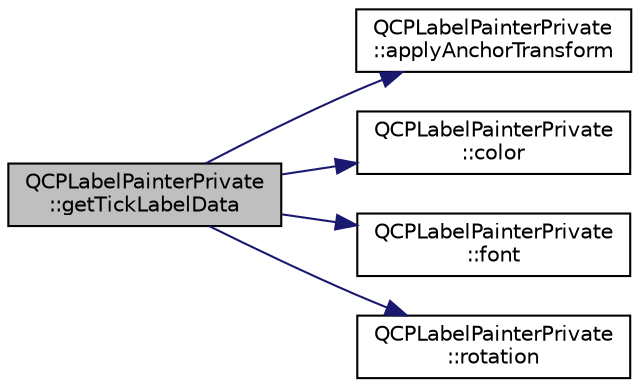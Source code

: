 digraph "QCPLabelPainterPrivate::getTickLabelData"
{
 // LATEX_PDF_SIZE
  edge [fontname="Helvetica",fontsize="10",labelfontname="Helvetica",labelfontsize="10"];
  node [fontname="Helvetica",fontsize="10",shape=record];
  rankdir="LR";
  Node1 [label="QCPLabelPainterPrivate\l::getTickLabelData",height=0.2,width=0.4,color="black", fillcolor="grey75", style="filled", fontcolor="black",tooltip=" "];
  Node1 -> Node2 [color="midnightblue",fontsize="10",style="solid",fontname="Helvetica"];
  Node2 [label="QCPLabelPainterPrivate\l::applyAnchorTransform",height=0.2,width=0.4,color="black", fillcolor="white", style="filled",URL="$classQCPLabelPainterPrivate.html#ad4ef56482abdb53c80af35344556cb43",tooltip=" "];
  Node1 -> Node3 [color="midnightblue",fontsize="10",style="solid",fontname="Helvetica"];
  Node3 [label="QCPLabelPainterPrivate\l::color",height=0.2,width=0.4,color="black", fillcolor="white", style="filled",URL="$classQCPLabelPainterPrivate.html#a2ec0bb5acdfbf0cc415a04b516596598",tooltip=" "];
  Node1 -> Node4 [color="midnightblue",fontsize="10",style="solid",fontname="Helvetica"];
  Node4 [label="QCPLabelPainterPrivate\l::font",height=0.2,width=0.4,color="black", fillcolor="white", style="filled",URL="$classQCPLabelPainterPrivate.html#aaf5c2671c285fa3f8c0491ea712fd98e",tooltip=" "];
  Node1 -> Node5 [color="midnightblue",fontsize="10",style="solid",fontname="Helvetica"];
  Node5 [label="QCPLabelPainterPrivate\l::rotation",height=0.2,width=0.4,color="black", fillcolor="white", style="filled",URL="$classQCPLabelPainterPrivate.html#a277c90ccb57b40e0e573126bd9169174",tooltip=" "];
}
